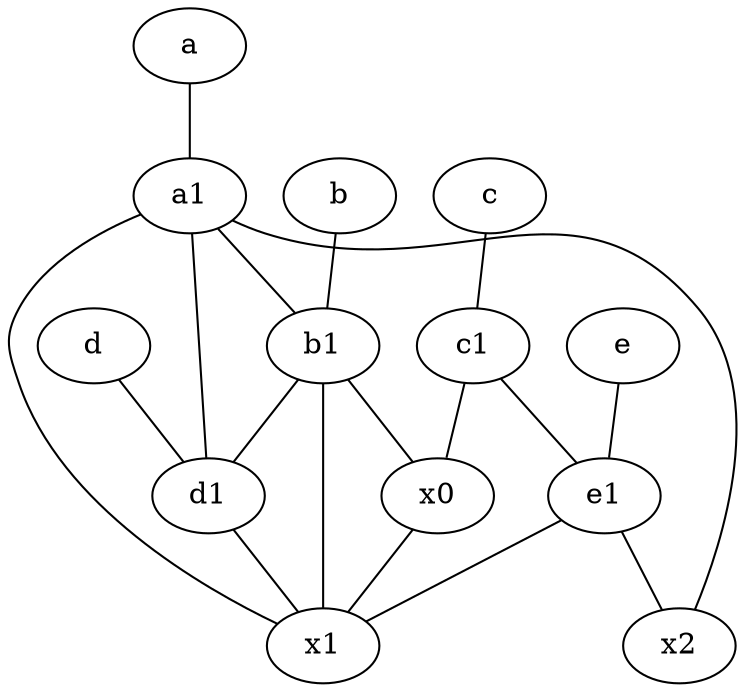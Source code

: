 graph {
	node [labelfontsize=50]
	d [labelfontsize=50 pos="2,5!"]
	x1 [labelfontsize=50]
	c1 [labelfontsize=50 pos="4.5,3!"]
	a [labelfontsize=50 pos="8,2!"]
	e [labelfontsize=50 pos="7,9!"]
	a1 [labelfontsize=50 pos="8,3!"]
	b1 [labelfontsize=50 pos="9,4!"]
	d1 [labelfontsize=50 pos="3,5!"]
	e1 [labelfontsize=50 pos="7,7!"]
	b [labelfontsize=50 pos="10,4!"]
	x2 [labelfontsize=50]
	x0 [labelfontsize=50]
	c [labelfontsize=50 pos="4.5,2!"]
	c1 -- x0
	b1 -- d1
	e1 -- x1
	a1 -- x1
	e1 -- x2
	a1 -- x2
	a1 -- b1
	d -- d1
	c -- c1
	c1 -- e1
	x0 -- x1
	d1 -- x1
	a1 -- d1
	b -- b1
	b1 -- x0
	b1 -- x1
	e -- e1
	a -- a1
}
